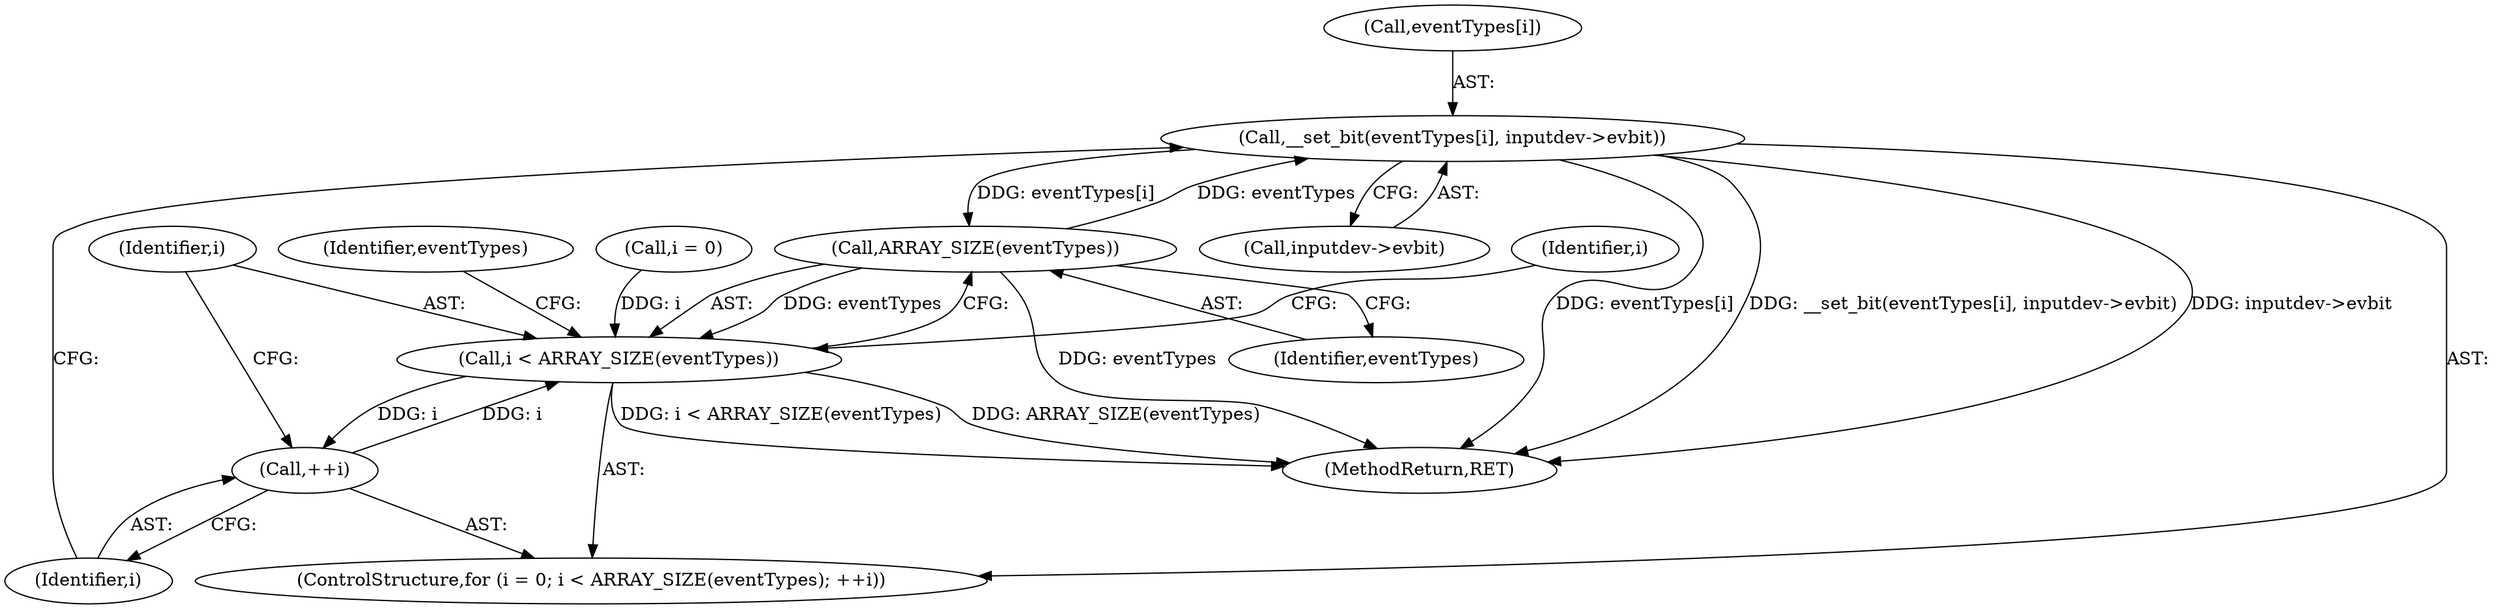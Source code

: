 digraph "0_linux_8e20cf2bce122ce9262d6034ee5d5b76fbb92f96@array" {
"1000428" [label="(Call,__set_bit(eventTypes[i], inputdev->evbit))"];
"1000424" [label="(Call,ARRAY_SIZE(eventTypes))"];
"1000428" [label="(Call,__set_bit(eventTypes[i], inputdev->evbit))"];
"1000422" [label="(Call,i < ARRAY_SIZE(eventTypes))"];
"1000426" [label="(Call,++i)"];
"1000424" [label="(Call,ARRAY_SIZE(eventTypes))"];
"1000430" [label="(Identifier,eventTypes)"];
"1000419" [label="(Call,i = 0)"];
"1000422" [label="(Call,i < ARRAY_SIZE(eventTypes))"];
"1000425" [label="(Identifier,eventTypes)"];
"1000426" [label="(Call,++i)"];
"1000429" [label="(Call,eventTypes[i])"];
"1000432" [label="(Call,inputdev->evbit)"];
"1000779" [label="(MethodReturn,RET)"];
"1000423" [label="(Identifier,i)"];
"1000427" [label="(Identifier,i)"];
"1000437" [label="(Identifier,i)"];
"1000428" [label="(Call,__set_bit(eventTypes[i], inputdev->evbit))"];
"1000418" [label="(ControlStructure,for (i = 0; i < ARRAY_SIZE(eventTypes); ++i))"];
"1000428" -> "1000418"  [label="AST: "];
"1000428" -> "1000432"  [label="CFG: "];
"1000429" -> "1000428"  [label="AST: "];
"1000432" -> "1000428"  [label="AST: "];
"1000427" -> "1000428"  [label="CFG: "];
"1000428" -> "1000779"  [label="DDG: __set_bit(eventTypes[i], inputdev->evbit)"];
"1000428" -> "1000779"  [label="DDG: inputdev->evbit"];
"1000428" -> "1000779"  [label="DDG: eventTypes[i]"];
"1000428" -> "1000424"  [label="DDG: eventTypes[i]"];
"1000424" -> "1000428"  [label="DDG: eventTypes"];
"1000424" -> "1000422"  [label="AST: "];
"1000424" -> "1000425"  [label="CFG: "];
"1000425" -> "1000424"  [label="AST: "];
"1000422" -> "1000424"  [label="CFG: "];
"1000424" -> "1000779"  [label="DDG: eventTypes"];
"1000424" -> "1000422"  [label="DDG: eventTypes"];
"1000422" -> "1000418"  [label="AST: "];
"1000423" -> "1000422"  [label="AST: "];
"1000430" -> "1000422"  [label="CFG: "];
"1000437" -> "1000422"  [label="CFG: "];
"1000422" -> "1000779"  [label="DDG: i < ARRAY_SIZE(eventTypes)"];
"1000422" -> "1000779"  [label="DDG: ARRAY_SIZE(eventTypes)"];
"1000426" -> "1000422"  [label="DDG: i"];
"1000419" -> "1000422"  [label="DDG: i"];
"1000422" -> "1000426"  [label="DDG: i"];
"1000426" -> "1000418"  [label="AST: "];
"1000426" -> "1000427"  [label="CFG: "];
"1000427" -> "1000426"  [label="AST: "];
"1000423" -> "1000426"  [label="CFG: "];
}
